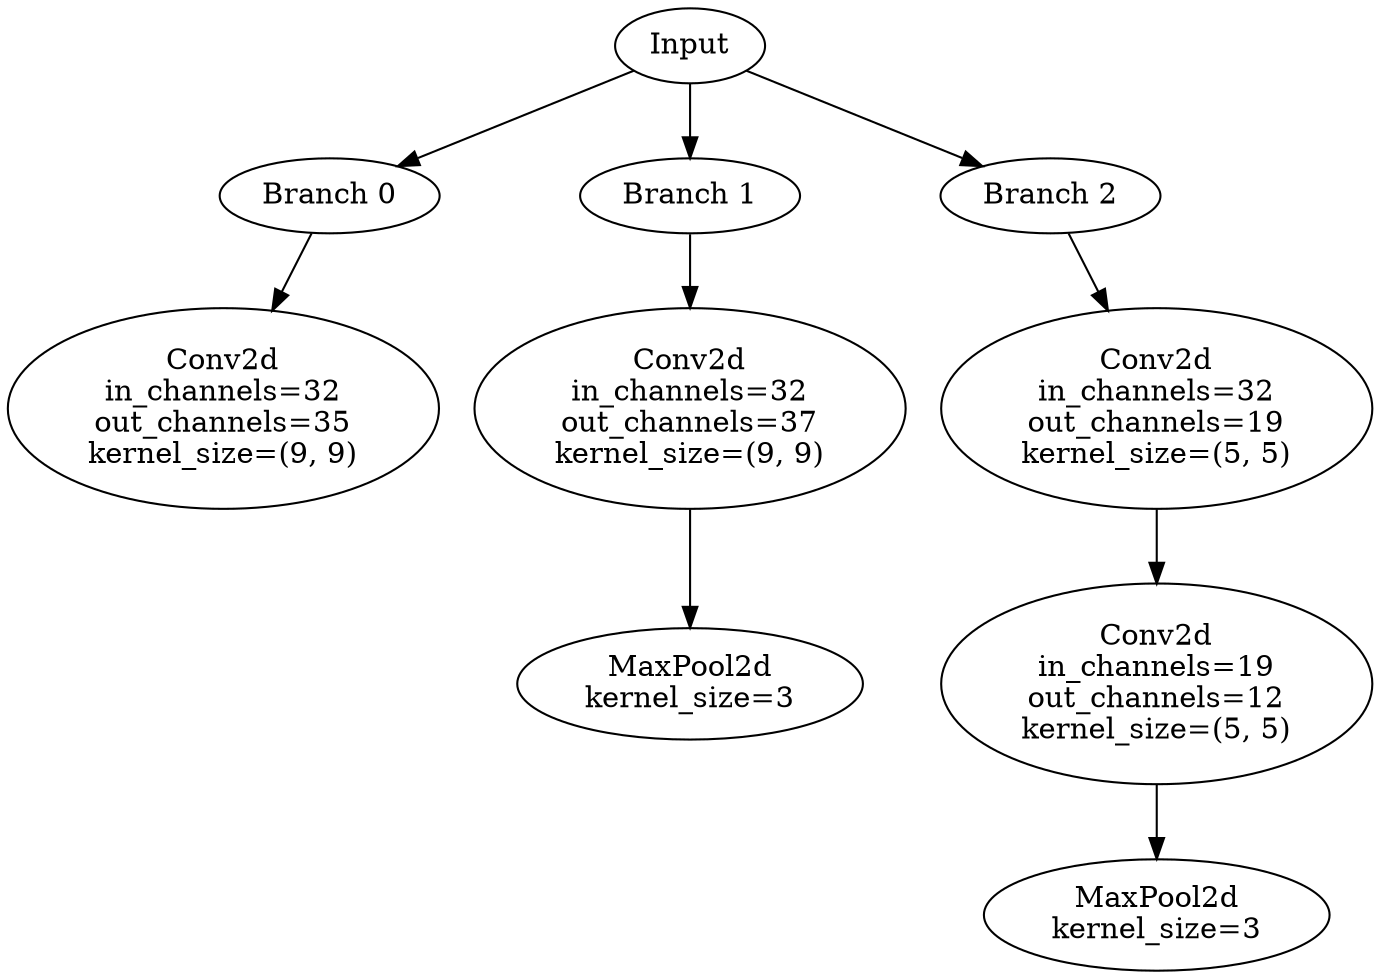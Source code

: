 // Inception Module - Coral 61
digraph {
	Input [label=Input]
	Branch_0 [label="Branch 0"]
	Input -> Branch_0
	Branch_0_Layer_0 [label="Conv2d
in_channels=32
out_channels=35
kernel_size=(9, 9)"]
	Branch_0 -> Branch_0_Layer_0
	Branch_1 [label="Branch 1"]
	Input -> Branch_1
	Branch_1_Layer_0 [label="Conv2d
in_channels=32
out_channels=37
kernel_size=(9, 9)"]
	Branch_1 -> Branch_1_Layer_0
	Branch_1_Layer_1 [label="MaxPool2d
kernel_size=3"]
	Branch_1_Layer_0 -> Branch_1_Layer_1
	Branch_2 [label="Branch 2"]
	Input -> Branch_2
	Branch_2_Layer_0 [label="Conv2d
in_channels=32
out_channels=19
kernel_size=(5, 5)"]
	Branch_2 -> Branch_2_Layer_0
	Branch_2_Layer_1 [label="Conv2d
in_channels=19
out_channels=12
kernel_size=(5, 5)"]
	Branch_2_Layer_0 -> Branch_2_Layer_1
	Branch_2_Layer_2 [label="MaxPool2d
kernel_size=3"]
	Branch_2_Layer_1 -> Branch_2_Layer_2
}
